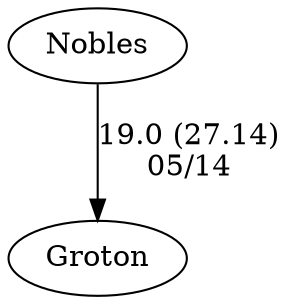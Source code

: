 digraph boys6foursGroton {Groton [URL="boys6foursGroton.html"];Nobles [URL="boys6foursNobles.html"];Nobles -> Groton[label="19.0 (27.14)
05/14", weight="81", tooltip="NEIRA Boys & Girls Fours,Nobles vs Groton JV racing			
Distance: 1050m Conditions: Beautiful sunny afternoon with mild cross wind and reasonable current against direction of racing. Comments: Thank you to both teams and coaches for making the last minute switch of venue work. Really glad we were able to make the racing happen.
None", URL="https://www.row2k.com/results/resultspage.cfm?UID=6A41180662579C4E7DA88D8CE599F756&cat=5", random="random"]}